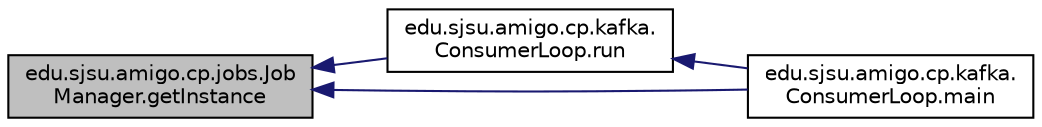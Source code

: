 digraph "edu.sjsu.amigo.cp.jobs.JobManager.getInstance"
{
  edge [fontname="Helvetica",fontsize="10",labelfontname="Helvetica",labelfontsize="10"];
  node [fontname="Helvetica",fontsize="10",shape=record];
  rankdir="LR";
  Node5 [label="edu.sjsu.amigo.cp.jobs.Job\lManager.getInstance",height=0.2,width=0.4,color="black", fillcolor="grey75", style="filled", fontcolor="black"];
  Node5 -> Node6 [dir="back",color="midnightblue",fontsize="10",style="solid",fontname="Helvetica"];
  Node6 [label="edu.sjsu.amigo.cp.kafka.\lConsumerLoop.run",height=0.2,width=0.4,color="black", fillcolor="white", style="filled",URL="$classedu_1_1sjsu_1_1amigo_1_1cp_1_1kafka_1_1_consumer_loop.html#adca27141d9a3f2ad526f060764321b15"];
  Node6 -> Node7 [dir="back",color="midnightblue",fontsize="10",style="solid",fontname="Helvetica"];
  Node7 [label="edu.sjsu.amigo.cp.kafka.\lConsumerLoop.main",height=0.2,width=0.4,color="black", fillcolor="white", style="filled",URL="$classedu_1_1sjsu_1_1amigo_1_1cp_1_1kafka_1_1_consumer_loop.html#a8f37a453074be900b2b72b24162ebec1"];
  Node5 -> Node7 [dir="back",color="midnightblue",fontsize="10",style="solid",fontname="Helvetica"];
}
